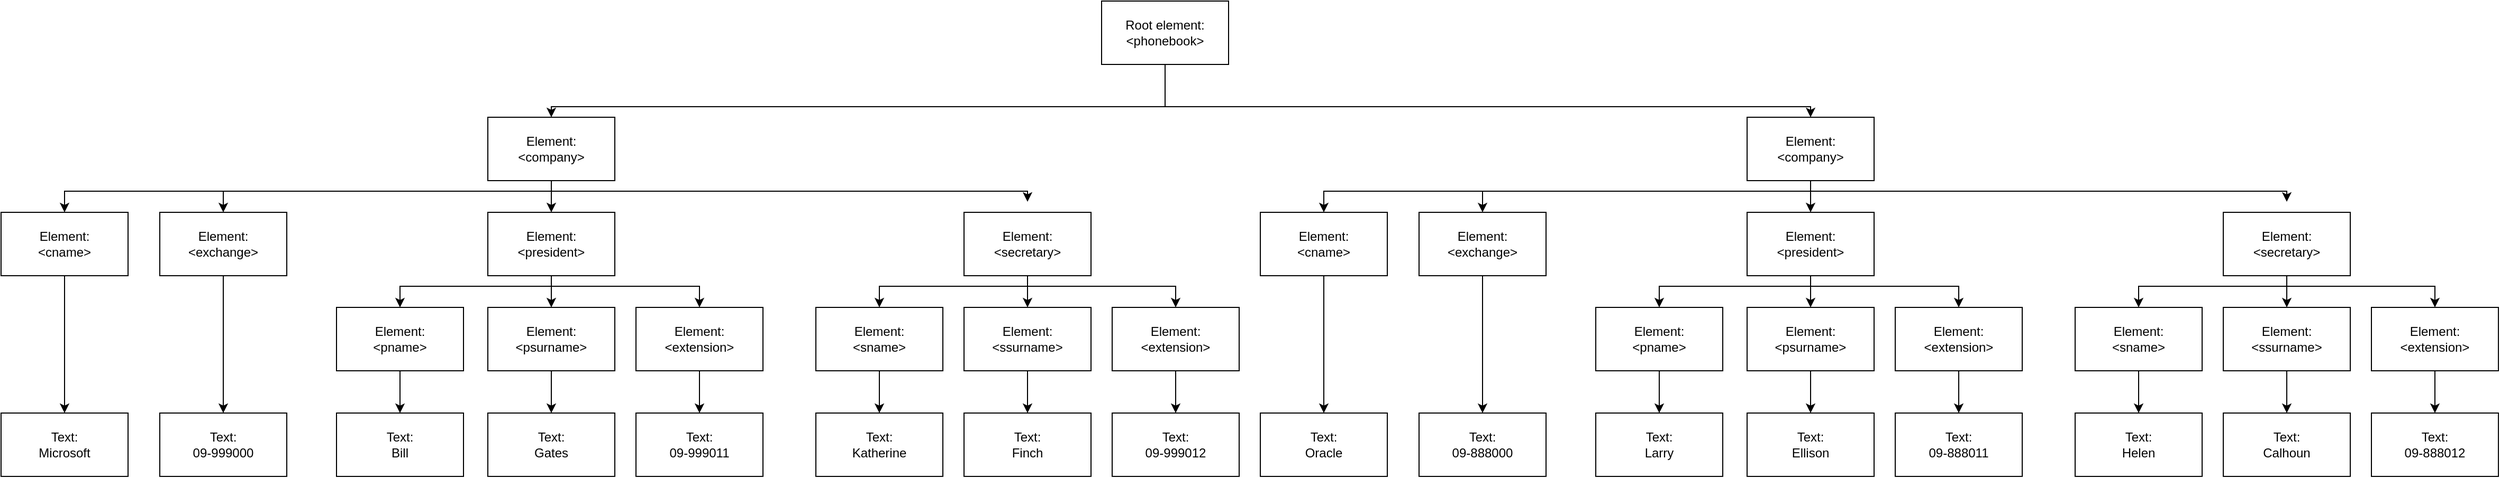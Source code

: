 <mxfile version="20.3.7" type="device"><diagram id="yauWtKpZX0r9wWgmw_s4" name="Pagina-1"><mxGraphModel dx="2531" dy="641" grid="1" gridSize="10" guides="1" tooltips="1" connect="1" arrows="1" fold="1" page="1" pageScale="1" pageWidth="827" pageHeight="1169" math="0" shadow="0"><root><mxCell id="0"/><mxCell id="1" parent="0"/><mxCell id="ZP4owVxDRBwnPic20qt9-1" value="" style="edgeStyle=orthogonalEdgeStyle;rounded=0;orthogonalLoop=1;jettySize=auto;html=1;" edge="1" parent="1" source="ZP4owVxDRBwnPic20qt9-2" target="ZP4owVxDRBwnPic20qt9-6"><mxGeometry relative="1" as="geometry"><Array as="points"><mxPoint x="370" y="140"/><mxPoint x="-210" y="140"/></Array></mxGeometry></mxCell><mxCell id="ZP4owVxDRBwnPic20qt9-117" style="edgeStyle=orthogonalEdgeStyle;rounded=0;orthogonalLoop=1;jettySize=auto;html=1;entryX=0.5;entryY=0;entryDx=0;entryDy=0;" edge="1" parent="1" source="ZP4owVxDRBwnPic20qt9-2" target="ZP4owVxDRBwnPic20qt9-103"><mxGeometry relative="1" as="geometry"><Array as="points"><mxPoint x="370" y="140"/><mxPoint x="980" y="140"/></Array></mxGeometry></mxCell><mxCell id="ZP4owVxDRBwnPic20qt9-2" value="Root element:&lt;br&gt;&amp;lt;phonebook&amp;gt;" style="rounded=0;whiteSpace=wrap;html=1;" vertex="1" parent="1"><mxGeometry x="310" y="40" width="120" height="60" as="geometry"/></mxCell><mxCell id="ZP4owVxDRBwnPic20qt9-67" style="edgeStyle=orthogonalEdgeStyle;rounded=0;orthogonalLoop=1;jettySize=auto;html=1;" edge="1" parent="1" source="ZP4owVxDRBwnPic20qt9-6"><mxGeometry relative="1" as="geometry"><mxPoint x="240" y="230.0" as="targetPoint"/><Array as="points"><mxPoint x="-210" y="220"/><mxPoint x="240" y="220"/></Array></mxGeometry></mxCell><mxCell id="ZP4owVxDRBwnPic20qt9-68" value="" style="edgeStyle=orthogonalEdgeStyle;rounded=0;orthogonalLoop=1;jettySize=auto;html=1;" edge="1" parent="1" source="ZP4owVxDRBwnPic20qt9-6" target="ZP4owVxDRBwnPic20qt9-40"><mxGeometry relative="1" as="geometry"/></mxCell><mxCell id="ZP4owVxDRBwnPic20qt9-97" style="edgeStyle=orthogonalEdgeStyle;rounded=0;orthogonalLoop=1;jettySize=auto;html=1;entryX=0.5;entryY=0;entryDx=0;entryDy=0;" edge="1" parent="1" source="ZP4owVxDRBwnPic20qt9-6" target="ZP4owVxDRBwnPic20qt9-36"><mxGeometry relative="1" as="geometry"><Array as="points"><mxPoint x="-210" y="220"/><mxPoint x="-520" y="220"/></Array></mxGeometry></mxCell><mxCell id="ZP4owVxDRBwnPic20qt9-98" style="edgeStyle=orthogonalEdgeStyle;rounded=0;orthogonalLoop=1;jettySize=auto;html=1;entryX=0.5;entryY=0;entryDx=0;entryDy=0;" edge="1" parent="1" source="ZP4owVxDRBwnPic20qt9-6" target="ZP4owVxDRBwnPic20qt9-38"><mxGeometry relative="1" as="geometry"><Array as="points"><mxPoint x="-210" y="220"/><mxPoint x="-670" y="220"/></Array></mxGeometry></mxCell><mxCell id="ZP4owVxDRBwnPic20qt9-6" value="Element:&lt;br&gt;&amp;lt;company&amp;gt;" style="rounded=0;whiteSpace=wrap;html=1;" vertex="1" parent="1"><mxGeometry x="-270" y="150" width="120" height="60" as="geometry"/></mxCell><mxCell id="ZP4owVxDRBwnPic20qt9-121" style="edgeStyle=orthogonalEdgeStyle;rounded=0;orthogonalLoop=1;jettySize=auto;html=1;entryX=0.5;entryY=0;entryDx=0;entryDy=0;" edge="1" parent="1" source="ZP4owVxDRBwnPic20qt9-36" target="ZP4owVxDRBwnPic20qt9-119"><mxGeometry relative="1" as="geometry"/></mxCell><mxCell id="ZP4owVxDRBwnPic20qt9-36" value="Element:&lt;br&gt;&amp;lt;exchange&amp;gt;" style="rounded=0;whiteSpace=wrap;html=1;" vertex="1" parent="1"><mxGeometry x="-580" y="240" width="120" height="60" as="geometry"/></mxCell><mxCell id="ZP4owVxDRBwnPic20qt9-120" style="edgeStyle=orthogonalEdgeStyle;rounded=0;orthogonalLoop=1;jettySize=auto;html=1;entryX=0.5;entryY=0;entryDx=0;entryDy=0;" edge="1" parent="1" source="ZP4owVxDRBwnPic20qt9-38" target="ZP4owVxDRBwnPic20qt9-118"><mxGeometry relative="1" as="geometry"/></mxCell><mxCell id="ZP4owVxDRBwnPic20qt9-38" value="Element:&lt;br&gt;&amp;lt;cname&amp;gt;" style="rounded=0;whiteSpace=wrap;html=1;" vertex="1" parent="1"><mxGeometry x="-730" y="240" width="120" height="60" as="geometry"/></mxCell><mxCell id="ZP4owVxDRBwnPic20qt9-72" style="edgeStyle=orthogonalEdgeStyle;rounded=0;orthogonalLoop=1;jettySize=auto;html=1;entryX=0.5;entryY=0;entryDx=0;entryDy=0;" edge="1" parent="1" source="ZP4owVxDRBwnPic20qt9-40" target="ZP4owVxDRBwnPic20qt9-45"><mxGeometry relative="1" as="geometry"><Array as="points"><mxPoint x="-210" y="310"/><mxPoint x="-353" y="310"/></Array></mxGeometry></mxCell><mxCell id="ZP4owVxDRBwnPic20qt9-73" value="" style="edgeStyle=orthogonalEdgeStyle;rounded=0;orthogonalLoop=1;jettySize=auto;html=1;" edge="1" parent="1" source="ZP4owVxDRBwnPic20qt9-40" target="ZP4owVxDRBwnPic20qt9-46"><mxGeometry relative="1" as="geometry"/></mxCell><mxCell id="ZP4owVxDRBwnPic20qt9-74" style="edgeStyle=orthogonalEdgeStyle;rounded=0;orthogonalLoop=1;jettySize=auto;html=1;entryX=0.5;entryY=0;entryDx=0;entryDy=0;" edge="1" parent="1" source="ZP4owVxDRBwnPic20qt9-40" target="ZP4owVxDRBwnPic20qt9-52"><mxGeometry relative="1" as="geometry"><Array as="points"><mxPoint x="-210" y="310"/><mxPoint x="-70" y="310"/></Array></mxGeometry></mxCell><mxCell id="ZP4owVxDRBwnPic20qt9-40" value="Element:&lt;br&gt;&amp;lt;president&amp;gt;" style="rounded=0;whiteSpace=wrap;html=1;" vertex="1" parent="1"><mxGeometry x="-270" y="240" width="120" height="60" as="geometry"/></mxCell><mxCell id="ZP4owVxDRBwnPic20qt9-132" style="edgeStyle=orthogonalEdgeStyle;rounded=0;orthogonalLoop=1;jettySize=auto;html=1;entryX=0.5;entryY=0;entryDx=0;entryDy=0;" edge="1" parent="1" source="ZP4owVxDRBwnPic20qt9-42" target="ZP4owVxDRBwnPic20qt9-49"><mxGeometry relative="1" as="geometry"><Array as="points"><mxPoint x="240" y="310"/><mxPoint x="100" y="310"/></Array></mxGeometry></mxCell><mxCell id="ZP4owVxDRBwnPic20qt9-133" value="" style="edgeStyle=orthogonalEdgeStyle;rounded=0;orthogonalLoop=1;jettySize=auto;html=1;" edge="1" parent="1" source="ZP4owVxDRBwnPic20qt9-42" target="ZP4owVxDRBwnPic20qt9-50"><mxGeometry relative="1" as="geometry"/></mxCell><mxCell id="ZP4owVxDRBwnPic20qt9-134" style="edgeStyle=orthogonalEdgeStyle;rounded=0;orthogonalLoop=1;jettySize=auto;html=1;" edge="1" parent="1" source="ZP4owVxDRBwnPic20qt9-42" target="ZP4owVxDRBwnPic20qt9-47"><mxGeometry relative="1" as="geometry"><Array as="points"><mxPoint x="240" y="310"/><mxPoint x="380" y="310"/></Array></mxGeometry></mxCell><mxCell id="ZP4owVxDRBwnPic20qt9-42" value="Element:&lt;br&gt;&amp;lt;secretary&amp;gt;" style="rounded=0;whiteSpace=wrap;html=1;" vertex="1" parent="1"><mxGeometry x="180" y="240" width="120" height="60" as="geometry"/></mxCell><mxCell id="ZP4owVxDRBwnPic20qt9-126" value="" style="edgeStyle=orthogonalEdgeStyle;rounded=0;orthogonalLoop=1;jettySize=auto;html=1;" edge="1" parent="1" source="ZP4owVxDRBwnPic20qt9-45" target="ZP4owVxDRBwnPic20qt9-122"><mxGeometry relative="1" as="geometry"/></mxCell><mxCell id="ZP4owVxDRBwnPic20qt9-45" value="Element:&lt;br&gt;&amp;lt;pname&amp;gt;" style="rounded=0;whiteSpace=wrap;html=1;" vertex="1" parent="1"><mxGeometry x="-413" y="330" width="120" height="60" as="geometry"/></mxCell><mxCell id="ZP4owVxDRBwnPic20qt9-127" value="" style="edgeStyle=orthogonalEdgeStyle;rounded=0;orthogonalLoop=1;jettySize=auto;html=1;" edge="1" parent="1" source="ZP4owVxDRBwnPic20qt9-46" target="ZP4owVxDRBwnPic20qt9-123"><mxGeometry relative="1" as="geometry"/></mxCell><mxCell id="ZP4owVxDRBwnPic20qt9-46" value="Element:&lt;br&gt;&amp;lt;psurname&amp;gt;" style="rounded=0;whiteSpace=wrap;html=1;" vertex="1" parent="1"><mxGeometry x="-270" y="330" width="120" height="60" as="geometry"/></mxCell><mxCell id="ZP4owVxDRBwnPic20qt9-136" value="" style="edgeStyle=orthogonalEdgeStyle;rounded=0;orthogonalLoop=1;jettySize=auto;html=1;" edge="1" parent="1" source="ZP4owVxDRBwnPic20qt9-47" target="ZP4owVxDRBwnPic20qt9-131"><mxGeometry relative="1" as="geometry"/></mxCell><mxCell id="ZP4owVxDRBwnPic20qt9-47" value="Element:&lt;br&gt;&amp;lt;extension&amp;gt;" style="rounded=0;whiteSpace=wrap;html=1;" vertex="1" parent="1"><mxGeometry x="320" y="330" width="120" height="60" as="geometry"/></mxCell><mxCell id="ZP4owVxDRBwnPic20qt9-129" value="" style="edgeStyle=orthogonalEdgeStyle;rounded=0;orthogonalLoop=1;jettySize=auto;html=1;" edge="1" parent="1" source="ZP4owVxDRBwnPic20qt9-49" target="ZP4owVxDRBwnPic20qt9-125"><mxGeometry relative="1" as="geometry"/></mxCell><mxCell id="ZP4owVxDRBwnPic20qt9-49" value="Element:&lt;br&gt;&amp;lt;sname&amp;gt;" style="rounded=0;whiteSpace=wrap;html=1;" vertex="1" parent="1"><mxGeometry x="40" y="330" width="120" height="60" as="geometry"/></mxCell><mxCell id="ZP4owVxDRBwnPic20qt9-135" value="" style="edgeStyle=orthogonalEdgeStyle;rounded=0;orthogonalLoop=1;jettySize=auto;html=1;" edge="1" parent="1" source="ZP4owVxDRBwnPic20qt9-50" target="ZP4owVxDRBwnPic20qt9-130"><mxGeometry relative="1" as="geometry"/></mxCell><mxCell id="ZP4owVxDRBwnPic20qt9-50" value="Element:&lt;br&gt;&amp;lt;ssurname&amp;gt;" style="rounded=0;whiteSpace=wrap;html=1;" vertex="1" parent="1"><mxGeometry x="180" y="330" width="120" height="60" as="geometry"/></mxCell><mxCell id="ZP4owVxDRBwnPic20qt9-128" value="" style="edgeStyle=orthogonalEdgeStyle;rounded=0;orthogonalLoop=1;jettySize=auto;html=1;" edge="1" parent="1" source="ZP4owVxDRBwnPic20qt9-52" target="ZP4owVxDRBwnPic20qt9-124"><mxGeometry relative="1" as="geometry"/></mxCell><mxCell id="ZP4owVxDRBwnPic20qt9-52" value="Element:&lt;br&gt;&amp;lt;extension&amp;gt;" style="rounded=0;whiteSpace=wrap;html=1;" vertex="1" parent="1"><mxGeometry x="-130" y="330" width="120" height="60" as="geometry"/></mxCell><mxCell id="ZP4owVxDRBwnPic20qt9-99" style="edgeStyle=orthogonalEdgeStyle;rounded=0;orthogonalLoop=1;jettySize=auto;html=1;" edge="1" parent="1" source="ZP4owVxDRBwnPic20qt9-103"><mxGeometry relative="1" as="geometry"><mxPoint x="1430" y="230.0" as="targetPoint"/><Array as="points"><mxPoint x="980" y="220"/><mxPoint x="1430" y="220"/></Array></mxGeometry></mxCell><mxCell id="ZP4owVxDRBwnPic20qt9-100" value="" style="edgeStyle=orthogonalEdgeStyle;rounded=0;orthogonalLoop=1;jettySize=auto;html=1;" edge="1" parent="1" source="ZP4owVxDRBwnPic20qt9-103" target="ZP4owVxDRBwnPic20qt9-108"><mxGeometry relative="1" as="geometry"/></mxCell><mxCell id="ZP4owVxDRBwnPic20qt9-101" style="edgeStyle=orthogonalEdgeStyle;rounded=0;orthogonalLoop=1;jettySize=auto;html=1;entryX=0.5;entryY=0;entryDx=0;entryDy=0;" edge="1" parent="1" source="ZP4owVxDRBwnPic20qt9-103" target="ZP4owVxDRBwnPic20qt9-104"><mxGeometry relative="1" as="geometry"><Array as="points"><mxPoint x="980" y="220"/><mxPoint x="670" y="220"/></Array></mxGeometry></mxCell><mxCell id="ZP4owVxDRBwnPic20qt9-102" style="edgeStyle=orthogonalEdgeStyle;rounded=0;orthogonalLoop=1;jettySize=auto;html=1;entryX=0.5;entryY=0;entryDx=0;entryDy=0;" edge="1" parent="1" source="ZP4owVxDRBwnPic20qt9-103"><mxGeometry relative="1" as="geometry"><mxPoint x="520" y="240.0" as="targetPoint"/><Array as="points"><mxPoint x="980" y="220"/><mxPoint x="520" y="220"/></Array></mxGeometry></mxCell><mxCell id="ZP4owVxDRBwnPic20qt9-103" value="Element:&lt;br&gt;&amp;lt;company&amp;gt;" style="rounded=0;whiteSpace=wrap;html=1;" vertex="1" parent="1"><mxGeometry x="920" y="150" width="120" height="60" as="geometry"/></mxCell><mxCell id="ZP4owVxDRBwnPic20qt9-146" style="edgeStyle=orthogonalEdgeStyle;rounded=0;orthogonalLoop=1;jettySize=auto;html=1;entryX=0.5;entryY=0;entryDx=0;entryDy=0;" edge="1" parent="1" source="ZP4owVxDRBwnPic20qt9-104" target="ZP4owVxDRBwnPic20qt9-138"><mxGeometry relative="1" as="geometry"/></mxCell><mxCell id="ZP4owVxDRBwnPic20qt9-104" value="Element:&lt;br&gt;&amp;lt;exchange&amp;gt;" style="rounded=0;whiteSpace=wrap;html=1;" vertex="1" parent="1"><mxGeometry x="610" y="240" width="120" height="60" as="geometry"/></mxCell><mxCell id="ZP4owVxDRBwnPic20qt9-105" style="edgeStyle=orthogonalEdgeStyle;rounded=0;orthogonalLoop=1;jettySize=auto;html=1;entryX=0.5;entryY=0;entryDx=0;entryDy=0;" edge="1" parent="1" source="ZP4owVxDRBwnPic20qt9-108" target="ZP4owVxDRBwnPic20qt9-110"><mxGeometry relative="1" as="geometry"><Array as="points"><mxPoint x="980" y="310"/><mxPoint x="837" y="310"/></Array></mxGeometry></mxCell><mxCell id="ZP4owVxDRBwnPic20qt9-106" value="" style="edgeStyle=orthogonalEdgeStyle;rounded=0;orthogonalLoop=1;jettySize=auto;html=1;" edge="1" parent="1" source="ZP4owVxDRBwnPic20qt9-108" target="ZP4owVxDRBwnPic20qt9-111"><mxGeometry relative="1" as="geometry"/></mxCell><mxCell id="ZP4owVxDRBwnPic20qt9-107" style="edgeStyle=orthogonalEdgeStyle;rounded=0;orthogonalLoop=1;jettySize=auto;html=1;entryX=0.5;entryY=0;entryDx=0;entryDy=0;" edge="1" parent="1" source="ZP4owVxDRBwnPic20qt9-108" target="ZP4owVxDRBwnPic20qt9-115"><mxGeometry relative="1" as="geometry"><Array as="points"><mxPoint x="980" y="310"/><mxPoint x="1120" y="310"/></Array></mxGeometry></mxCell><mxCell id="ZP4owVxDRBwnPic20qt9-108" value="Element:&lt;br&gt;&amp;lt;president&amp;gt;" style="rounded=0;whiteSpace=wrap;html=1;" vertex="1" parent="1"><mxGeometry x="920" y="240" width="120" height="60" as="geometry"/></mxCell><mxCell id="ZP4owVxDRBwnPic20qt9-156" style="edgeStyle=orthogonalEdgeStyle;rounded=0;orthogonalLoop=1;jettySize=auto;html=1;entryX=0.5;entryY=0;entryDx=0;entryDy=0;" edge="1" parent="1" source="ZP4owVxDRBwnPic20qt9-109" target="ZP4owVxDRBwnPic20qt9-112"><mxGeometry relative="1" as="geometry"><Array as="points"><mxPoint x="1430" y="310"/><mxPoint x="1570" y="310"/></Array></mxGeometry></mxCell><mxCell id="ZP4owVxDRBwnPic20qt9-157" style="edgeStyle=orthogonalEdgeStyle;rounded=0;orthogonalLoop=1;jettySize=auto;html=1;entryX=0.5;entryY=0;entryDx=0;entryDy=0;" edge="1" parent="1" source="ZP4owVxDRBwnPic20qt9-109" target="ZP4owVxDRBwnPic20qt9-113"><mxGeometry relative="1" as="geometry"><Array as="points"><mxPoint x="1430" y="310"/><mxPoint x="1290" y="310"/></Array></mxGeometry></mxCell><mxCell id="ZP4owVxDRBwnPic20qt9-158" style="edgeStyle=orthogonalEdgeStyle;rounded=0;orthogonalLoop=1;jettySize=auto;html=1;entryX=0.5;entryY=0;entryDx=0;entryDy=0;" edge="1" parent="1" source="ZP4owVxDRBwnPic20qt9-109" target="ZP4owVxDRBwnPic20qt9-114"><mxGeometry relative="1" as="geometry"/></mxCell><mxCell id="ZP4owVxDRBwnPic20qt9-109" value="Element:&lt;br&gt;&amp;lt;secretary&amp;gt;" style="rounded=0;whiteSpace=wrap;html=1;" vertex="1" parent="1"><mxGeometry x="1370" y="240" width="120" height="60" as="geometry"/></mxCell><mxCell id="ZP4owVxDRBwnPic20qt9-147" value="" style="edgeStyle=orthogonalEdgeStyle;rounded=0;orthogonalLoop=1;jettySize=auto;html=1;" edge="1" parent="1" source="ZP4owVxDRBwnPic20qt9-110" target="ZP4owVxDRBwnPic20qt9-139"><mxGeometry relative="1" as="geometry"/></mxCell><mxCell id="ZP4owVxDRBwnPic20qt9-110" value="Element:&lt;br&gt;&amp;lt;pname&amp;gt;" style="rounded=0;whiteSpace=wrap;html=1;" vertex="1" parent="1"><mxGeometry x="777" y="330" width="120" height="60" as="geometry"/></mxCell><mxCell id="ZP4owVxDRBwnPic20qt9-150" value="" style="edgeStyle=orthogonalEdgeStyle;rounded=0;orthogonalLoop=1;jettySize=auto;html=1;" edge="1" parent="1" source="ZP4owVxDRBwnPic20qt9-111" target="ZP4owVxDRBwnPic20qt9-140"><mxGeometry relative="1" as="geometry"/></mxCell><mxCell id="ZP4owVxDRBwnPic20qt9-111" value="Element:&lt;br&gt;&amp;lt;psurname&amp;gt;" style="rounded=0;whiteSpace=wrap;html=1;" vertex="1" parent="1"><mxGeometry x="920" y="330" width="120" height="60" as="geometry"/></mxCell><mxCell id="ZP4owVxDRBwnPic20qt9-155" value="" style="edgeStyle=orthogonalEdgeStyle;rounded=0;orthogonalLoop=1;jettySize=auto;html=1;" edge="1" parent="1" source="ZP4owVxDRBwnPic20qt9-112" target="ZP4owVxDRBwnPic20qt9-144"><mxGeometry relative="1" as="geometry"/></mxCell><mxCell id="ZP4owVxDRBwnPic20qt9-112" value="Element:&lt;br&gt;&amp;lt;extension&amp;gt;" style="rounded=0;whiteSpace=wrap;html=1;" vertex="1" parent="1"><mxGeometry x="1510" y="330" width="120" height="60" as="geometry"/></mxCell><mxCell id="ZP4owVxDRBwnPic20qt9-153" value="" style="edgeStyle=orthogonalEdgeStyle;rounded=0;orthogonalLoop=1;jettySize=auto;html=1;" edge="1" parent="1" source="ZP4owVxDRBwnPic20qt9-113" target="ZP4owVxDRBwnPic20qt9-142"><mxGeometry relative="1" as="geometry"/></mxCell><mxCell id="ZP4owVxDRBwnPic20qt9-113" value="Element:&lt;br&gt;&amp;lt;sname&amp;gt;" style="rounded=0;whiteSpace=wrap;html=1;" vertex="1" parent="1"><mxGeometry x="1230" y="330" width="120" height="60" as="geometry"/></mxCell><mxCell id="ZP4owVxDRBwnPic20qt9-154" value="" style="edgeStyle=orthogonalEdgeStyle;rounded=0;orthogonalLoop=1;jettySize=auto;html=1;" edge="1" parent="1" source="ZP4owVxDRBwnPic20qt9-114" target="ZP4owVxDRBwnPic20qt9-143"><mxGeometry relative="1" as="geometry"/></mxCell><mxCell id="ZP4owVxDRBwnPic20qt9-114" value="Element:&lt;br&gt;&amp;lt;ssurname&amp;gt;" style="rounded=0;whiteSpace=wrap;html=1;" vertex="1" parent="1"><mxGeometry x="1370" y="330" width="120" height="60" as="geometry"/></mxCell><mxCell id="ZP4owVxDRBwnPic20qt9-151" value="" style="edgeStyle=orthogonalEdgeStyle;rounded=0;orthogonalLoop=1;jettySize=auto;html=1;" edge="1" parent="1" source="ZP4owVxDRBwnPic20qt9-115" target="ZP4owVxDRBwnPic20qt9-141"><mxGeometry relative="1" as="geometry"/></mxCell><mxCell id="ZP4owVxDRBwnPic20qt9-115" value="Element:&lt;br&gt;&amp;lt;extension&amp;gt;" style="rounded=0;whiteSpace=wrap;html=1;" vertex="1" parent="1"><mxGeometry x="1060" y="330" width="120" height="60" as="geometry"/></mxCell><mxCell id="ZP4owVxDRBwnPic20qt9-145" style="edgeStyle=orthogonalEdgeStyle;rounded=0;orthogonalLoop=1;jettySize=auto;html=1;" edge="1" parent="1" source="ZP4owVxDRBwnPic20qt9-116" target="ZP4owVxDRBwnPic20qt9-137"><mxGeometry relative="1" as="geometry"/></mxCell><mxCell id="ZP4owVxDRBwnPic20qt9-116" value="Element:&lt;br&gt;&amp;lt;cname&amp;gt;" style="rounded=0;whiteSpace=wrap;html=1;" vertex="1" parent="1"><mxGeometry x="460" y="240" width="120" height="60" as="geometry"/></mxCell><mxCell id="ZP4owVxDRBwnPic20qt9-118" value="Text:&lt;br&gt;Microsoft" style="rounded=0;whiteSpace=wrap;html=1;" vertex="1" parent="1"><mxGeometry x="-730" y="430" width="120" height="60" as="geometry"/></mxCell><mxCell id="ZP4owVxDRBwnPic20qt9-119" value="Text:&lt;br&gt;09-999000" style="rounded=0;whiteSpace=wrap;html=1;" vertex="1" parent="1"><mxGeometry x="-580" y="430" width="120" height="60" as="geometry"/></mxCell><mxCell id="ZP4owVxDRBwnPic20qt9-122" value="Text:&lt;br&gt;Bill" style="rounded=0;whiteSpace=wrap;html=1;" vertex="1" parent="1"><mxGeometry x="-413" y="430" width="120" height="60" as="geometry"/></mxCell><mxCell id="ZP4owVxDRBwnPic20qt9-123" value="Text:&lt;br&gt;Gates" style="rounded=0;whiteSpace=wrap;html=1;" vertex="1" parent="1"><mxGeometry x="-270" y="430" width="120" height="60" as="geometry"/></mxCell><mxCell id="ZP4owVxDRBwnPic20qt9-124" value="Text:&lt;br&gt;09-999011" style="rounded=0;whiteSpace=wrap;html=1;" vertex="1" parent="1"><mxGeometry x="-130" y="430" width="120" height="60" as="geometry"/></mxCell><mxCell id="ZP4owVxDRBwnPic20qt9-125" value="Text:&lt;br&gt;Katherine" style="rounded=0;whiteSpace=wrap;html=1;" vertex="1" parent="1"><mxGeometry x="40" y="430" width="120" height="60" as="geometry"/></mxCell><mxCell id="ZP4owVxDRBwnPic20qt9-130" value="Text:&lt;br&gt;Finch" style="rounded=0;whiteSpace=wrap;html=1;" vertex="1" parent="1"><mxGeometry x="180" y="430" width="120" height="60" as="geometry"/></mxCell><mxCell id="ZP4owVxDRBwnPic20qt9-131" value="Text:&lt;br&gt;09-999012" style="rounded=0;whiteSpace=wrap;html=1;" vertex="1" parent="1"><mxGeometry x="320" y="430" width="120" height="60" as="geometry"/></mxCell><mxCell id="ZP4owVxDRBwnPic20qt9-137" value="Text:&lt;br&gt;Oracle" style="rounded=0;whiteSpace=wrap;html=1;" vertex="1" parent="1"><mxGeometry x="460" y="430" width="120" height="60" as="geometry"/></mxCell><mxCell id="ZP4owVxDRBwnPic20qt9-138" value="Text:&lt;br&gt;09-888000" style="rounded=0;whiteSpace=wrap;html=1;" vertex="1" parent="1"><mxGeometry x="610" y="430" width="120" height="60" as="geometry"/></mxCell><mxCell id="ZP4owVxDRBwnPic20qt9-139" value="Text:&lt;br&gt;Larry" style="rounded=0;whiteSpace=wrap;html=1;" vertex="1" parent="1"><mxGeometry x="777" y="430" width="120" height="60" as="geometry"/></mxCell><mxCell id="ZP4owVxDRBwnPic20qt9-140" value="Text:&lt;br&gt;Ellison" style="rounded=0;whiteSpace=wrap;html=1;" vertex="1" parent="1"><mxGeometry x="920" y="430" width="120" height="60" as="geometry"/></mxCell><mxCell id="ZP4owVxDRBwnPic20qt9-141" value="Text:&lt;br&gt;09-888011" style="rounded=0;whiteSpace=wrap;html=1;" vertex="1" parent="1"><mxGeometry x="1060" y="430" width="120" height="60" as="geometry"/></mxCell><mxCell id="ZP4owVxDRBwnPic20qt9-142" value="Text:&lt;br&gt;Helen" style="rounded=0;whiteSpace=wrap;html=1;" vertex="1" parent="1"><mxGeometry x="1230" y="430" width="120" height="60" as="geometry"/></mxCell><mxCell id="ZP4owVxDRBwnPic20qt9-143" value="Text:&lt;br&gt;Calhoun" style="rounded=0;whiteSpace=wrap;html=1;" vertex="1" parent="1"><mxGeometry x="1370" y="430" width="120" height="60" as="geometry"/></mxCell><mxCell id="ZP4owVxDRBwnPic20qt9-144" value="Text:&lt;br&gt;09-888012" style="rounded=0;whiteSpace=wrap;html=1;" vertex="1" parent="1"><mxGeometry x="1510" y="430" width="120" height="60" as="geometry"/></mxCell></root></mxGraphModel></diagram></mxfile>